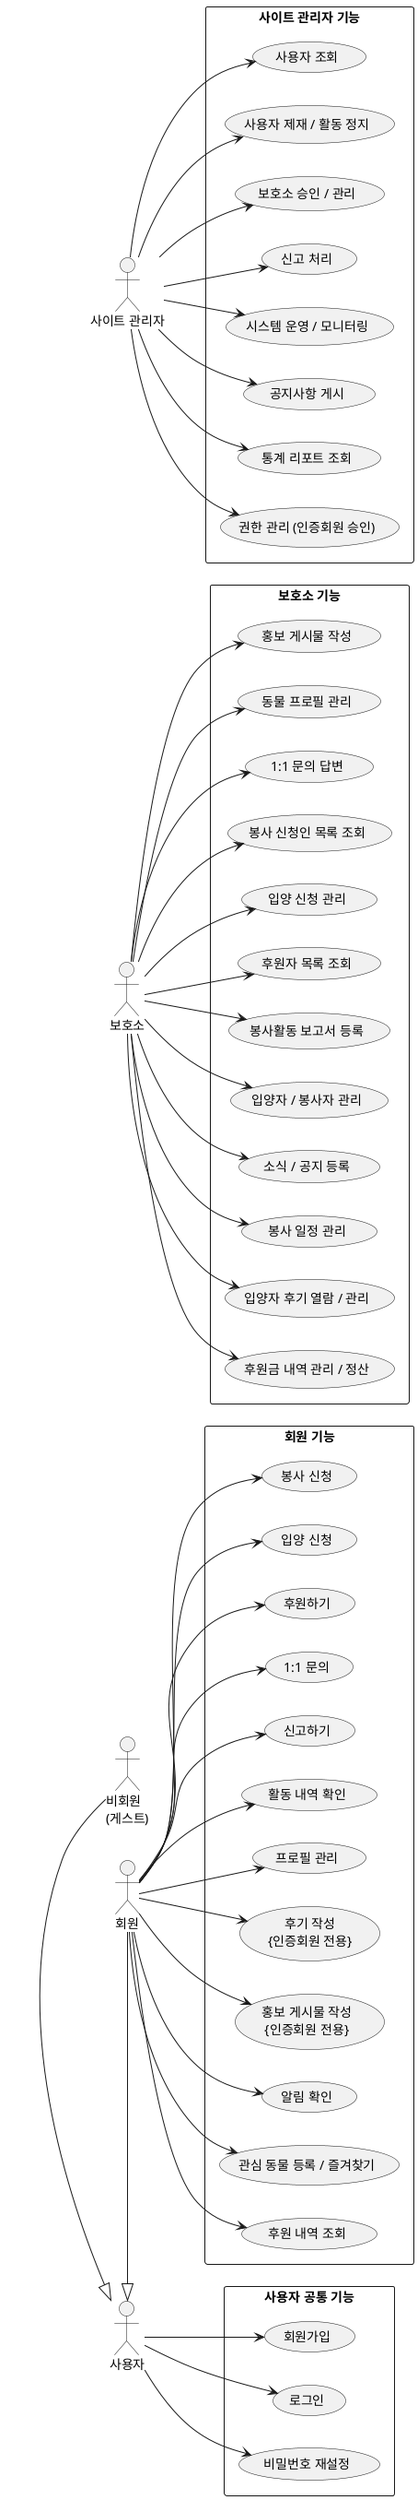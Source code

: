 @startuml
left to right direction
skinparam packageStyle rectangle

' Actor 정의
actor "사용자" as User
actor "비회원\n(게스트)" as Guest
actor "회원" as Member
actor "보호소" as Shelter
actor "사이트 관리자" as Admin

' 상속 관계
Guest -|> User
Member -|> User

' 사용자 공통 기능
package "사용자 공통 기능" {
  usecase "회원가입" as UC1
  usecase "로그인" as UC2
  usecase "비밀번호 재설정" as UC3
}

' 회원 기능
package "회원 기능" {
  usecase "봉사 신청" as UC4
  usecase "입양 신청" as UC5
  usecase "후원하기" as UC6
  usecase "1:1 문의" as UC7
  usecase "신고하기" as UC8
  usecase "활동 내역 확인" as UC9
  usecase "프로필 관리" as UC10
  usecase "후기 작성\n{인증회원 전용}" as UC11
  usecase "홍보 게시물 작성\n{인증회원 전용}" as UC12
  usecase "알림 확인" as UC13
  usecase "관심 동물 등록 / 즐겨찾기" as UC14
  usecase "후원 내역 조회" as UC15
}

' 보호소 기능
package "보호소 기능" {
  usecase "홍보 게시물 작성" as UC16
  usecase "동물 프로필 관리" as UC17
  usecase "1:1 문의 답변" as UC18
  usecase "봉사 신청인 목록 조회" as UC19
  usecase "입양 신청 관리" as UC20
  usecase "후원자 목록 조회" as UC21
  usecase "봉사활동 보고서 등록" as UC22
  usecase "입양자 / 봉사자 관리" as UC23
  usecase "소식 / 공지 등록" as UC24
  usecase "봉사 일정 관리" as UC25
  usecase "입양자 후기 열람 / 관리" as UC26
  usecase "후원금 내역 관리 / 정산" as UC27
}

' 관리자 기능
package "사이트 관리자 기능" {
  usecase "사용자 조회" as UC28
  usecase "사용자 제재 / 활동 정지" as UC29
  usecase "보호소 승인 / 관리" as UC30
  usecase "신고 처리" as UC31
  usecase "시스템 운영 / 모니터링" as UC32
  usecase "공지사항 게시" as UC33
  usecase "통계 리포트 조회" as UC34
  usecase "권한 관리 (인증회원 승인)" as UC35
}

' 공통 기능 연결
User --> UC1
User --> UC2
User --> UC3

' 회원 기능 연결
Member --> UC4
Member --> UC5
Member --> UC6
Member --> UC7
Member --> UC8
Member --> UC9
Member --> UC10
Member --> UC11
Member --> UC12
Member --> UC13
Member --> UC14
Member --> UC15

' 보호소 기능 연결
Shelter --> UC16
Shelter --> UC17
Shelter --> UC18
Shelter --> UC19
Shelter --> UC20
Shelter --> UC21
Shelter --> UC22
Shelter --> UC23
Shelter --> UC24
Shelter --> UC25
Shelter --> UC26
Shelter --> UC27

' 관리자 기능 연결
Admin --> UC28
Admin --> UC29
Admin --> UC30
Admin --> UC31
Admin --> UC32
Admin --> UC33
Admin --> UC34
Admin --> UC35

@enduml
